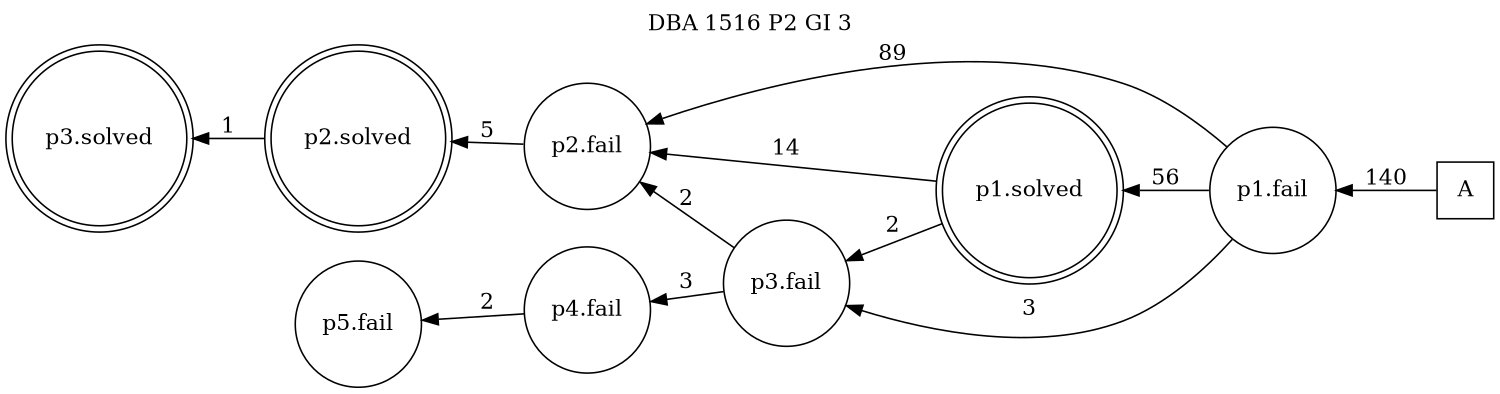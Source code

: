 digraph DBA_1516_P2_GI_3_GOOD {
labelloc="tl"
label= " DBA 1516 P2 GI 3 "
rankdir="RL";
graph [ size=" 10 , 10 !"]

"A" [shape="square" label="A"]
"p1.fail" [shape="circle" label="p1.fail"]
"p2.fail" [shape="circle" label="p2.fail"]
"p1.solved" [shape="doublecircle" label="p1.solved"]
"p3.fail" [shape="circle" label="p3.fail"]
"p4.fail" [shape="circle" label="p4.fail"]
"p5.fail" [shape="circle" label="p5.fail"]
"p2.solved" [shape="doublecircle" label="p2.solved"]
"p3.solved" [shape="doublecircle" label="p3.solved"]
"A" -> "p1.fail" [ label=140]
"p1.fail" -> "p2.fail" [ label=89]
"p1.fail" -> "p1.solved" [ label=56]
"p1.fail" -> "p3.fail" [ label=3]
"p2.fail" -> "p2.solved" [ label=5]
"p1.solved" -> "p2.fail" [ label=14]
"p1.solved" -> "p3.fail" [ label=2]
"p3.fail" -> "p2.fail" [ label=2]
"p3.fail" -> "p4.fail" [ label=3]
"p4.fail" -> "p5.fail" [ label=2]
"p2.solved" -> "p3.solved" [ label=1]
}
